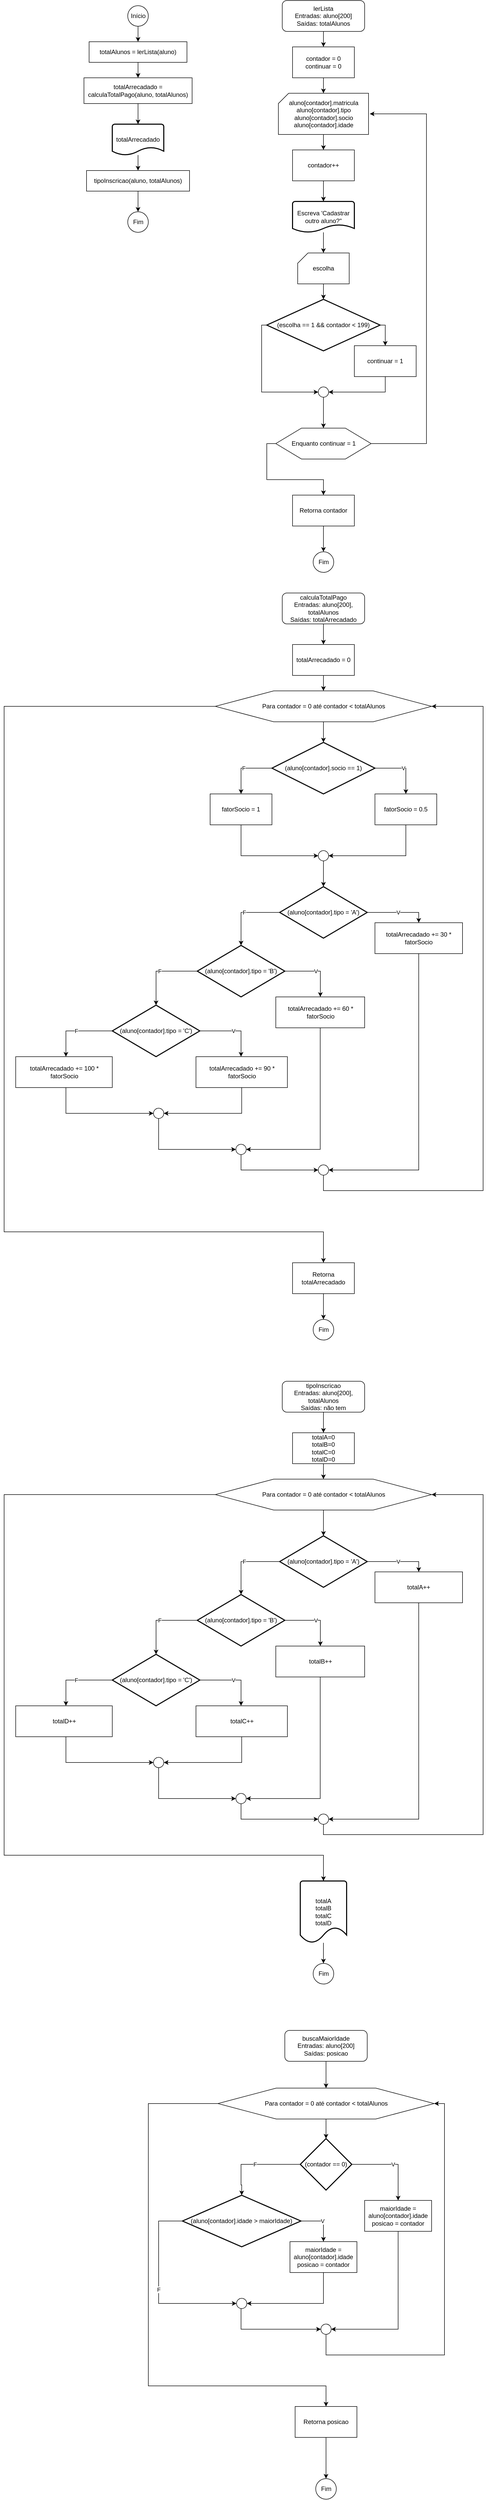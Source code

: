 <mxfile version="18.1.3" type="device"><diagram id="ncb6VckNe37cgTOw7Cs1" name="Página-1"><mxGraphModel dx="1647" dy="863" grid="1" gridSize="10" guides="1" tooltips="1" connect="1" arrows="1" fold="1" page="1" pageScale="1" pageWidth="827" pageHeight="1169" math="0" shadow="0"><root><mxCell id="0"/><mxCell id="1" parent="0"/><mxCell id="vlomusIhHzmOVRRVqOss-3" value="" style="edgeStyle=orthogonalEdgeStyle;rounded=0;orthogonalLoop=1;jettySize=auto;html=1;" parent="1" source="vlomusIhHzmOVRRVqOss-1" target="vlomusIhHzmOVRRVqOss-2" edge="1"><mxGeometry relative="1" as="geometry"/></mxCell><mxCell id="vlomusIhHzmOVRRVqOss-1" value="Início" style="verticalLabelPosition=middle;verticalAlign=middle;html=1;shape=mxgraph.flowchart.on-page_reference;labelPosition=center;align=center;" parent="1" vertex="1"><mxGeometry x="60" y="20" width="40" height="40" as="geometry"/></mxCell><mxCell id="vlomusIhHzmOVRRVqOss-5" value="" style="edgeStyle=orthogonalEdgeStyle;rounded=0;orthogonalLoop=1;jettySize=auto;html=1;" parent="1" source="vlomusIhHzmOVRRVqOss-2" target="vlomusIhHzmOVRRVqOss-4" edge="1"><mxGeometry relative="1" as="geometry"/></mxCell><mxCell id="vlomusIhHzmOVRRVqOss-2" value="totalAlunos = lerLista(aluno)" style="rounded=0;whiteSpace=wrap;html=1;" parent="1" vertex="1"><mxGeometry x="-15" y="90" width="190" height="40" as="geometry"/></mxCell><mxCell id="vlomusIhHzmOVRRVqOss-8" value="" style="edgeStyle=orthogonalEdgeStyle;rounded=0;orthogonalLoop=1;jettySize=auto;html=1;" parent="1" source="vlomusIhHzmOVRRVqOss-4" target="vlomusIhHzmOVRRVqOss-7" edge="1"><mxGeometry relative="1" as="geometry"/></mxCell><mxCell id="vlomusIhHzmOVRRVqOss-4" value="totalArrecadado = calculaTotalPago(aluno, totalAlunos)" style="rounded=0;whiteSpace=wrap;html=1;" parent="1" vertex="1"><mxGeometry x="-25" y="160" width="210" height="50" as="geometry"/></mxCell><mxCell id="vlomusIhHzmOVRRVqOss-12" value="" style="edgeStyle=orthogonalEdgeStyle;rounded=0;orthogonalLoop=1;jettySize=auto;html=1;" parent="1" source="vlomusIhHzmOVRRVqOss-7" target="vlomusIhHzmOVRRVqOss-11" edge="1"><mxGeometry relative="1" as="geometry"/></mxCell><mxCell id="vlomusIhHzmOVRRVqOss-7" value="totalArrecadado" style="strokeWidth=2;html=1;shape=mxgraph.flowchart.document2;whiteSpace=wrap;size=0.25;" parent="1" vertex="1"><mxGeometry x="30" y="250" width="100" height="60" as="geometry"/></mxCell><mxCell id="vlomusIhHzmOVRRVqOss-9" value="Fim" style="verticalLabelPosition=middle;verticalAlign=middle;html=1;shape=mxgraph.flowchart.on-page_reference;labelPosition=center;align=center;" parent="1" vertex="1"><mxGeometry x="60" y="420" width="40" height="40" as="geometry"/></mxCell><mxCell id="vlomusIhHzmOVRRVqOss-13" value="" style="edgeStyle=orthogonalEdgeStyle;rounded=0;orthogonalLoop=1;jettySize=auto;html=1;" parent="1" source="vlomusIhHzmOVRRVqOss-11" target="vlomusIhHzmOVRRVqOss-9" edge="1"><mxGeometry relative="1" as="geometry"/></mxCell><mxCell id="vlomusIhHzmOVRRVqOss-11" value="tipoInscricao(aluno, totalAlunos)" style="rounded=0;whiteSpace=wrap;html=1;" parent="1" vertex="1"><mxGeometry x="-20" y="340" width="200" height="40" as="geometry"/></mxCell><mxCell id="vlomusIhHzmOVRRVqOss-24" value="" style="edgeStyle=orthogonalEdgeStyle;rounded=0;orthogonalLoop=1;jettySize=auto;html=1;" parent="1" source="vlomusIhHzmOVRRVqOss-14" target="vlomusIhHzmOVRRVqOss-23" edge="1"><mxGeometry relative="1" as="geometry"/></mxCell><mxCell id="vlomusIhHzmOVRRVqOss-14" value="lerLista&lt;br&gt;Entradas: aluno[200]&lt;br&gt;Saídas: totalAlunos" style="rounded=1;whiteSpace=wrap;html=1;" parent="1" vertex="1"><mxGeometry x="360" y="10" width="160" height="60" as="geometry"/></mxCell><mxCell id="vlomusIhHzmOVRRVqOss-21" value="" style="edgeStyle=orthogonalEdgeStyle;rounded=0;orthogonalLoop=1;jettySize=auto;html=1;" parent="1" source="vlomusIhHzmOVRRVqOss-15" target="vlomusIhHzmOVRRVqOss-20" edge="1"><mxGeometry relative="1" as="geometry"/></mxCell><mxCell id="vlomusIhHzmOVRRVqOss-15" value="aluno[contador].matricula&lt;br&gt;aluno[contador].tipo&lt;br&gt;aluno[contador].socio&lt;br&gt;aluno[contador].idade" style="verticalLabelPosition=middle;verticalAlign=middle;html=1;shape=card;whiteSpace=wrap;size=20;arcSize=12;labelPosition=center;align=center;" parent="1" vertex="1"><mxGeometry x="352.5" y="190" width="175" height="80" as="geometry"/></mxCell><mxCell id="vlomusIhHzmOVRRVqOss-30" style="edgeStyle=orthogonalEdgeStyle;rounded=0;orthogonalLoop=1;jettySize=auto;html=1;" parent="1" source="vlomusIhHzmOVRRVqOss-16" target="vlomusIhHzmOVRRVqOss-29" edge="1"><mxGeometry relative="1" as="geometry"><Array as="points"><mxPoint x="330" y="870"/><mxPoint x="330" y="940"/><mxPoint x="440" y="940"/></Array></mxGeometry></mxCell><mxCell id="vlomusIhHzmOVRRVqOss-53" style="edgeStyle=orthogonalEdgeStyle;rounded=0;orthogonalLoop=1;jettySize=auto;html=1;" parent="1" source="vlomusIhHzmOVRRVqOss-16" edge="1"><mxGeometry relative="1" as="geometry"><mxPoint x="530" y="230" as="targetPoint"/><Array as="points"><mxPoint x="640" y="870"/><mxPoint x="640" y="230"/></Array></mxGeometry></mxCell><mxCell id="vlomusIhHzmOVRRVqOss-16" value="Enquanto continuar = 1" style="verticalLabelPosition=middle;verticalAlign=middle;html=1;shape=hexagon;perimeter=hexagonPerimeter2;arcSize=6;size=0.27;labelPosition=center;align=center;" parent="1" vertex="1"><mxGeometry x="347.5" y="840" width="185" height="60" as="geometry"/></mxCell><mxCell id="vlomusIhHzmOVRRVqOss-37" value="" style="edgeStyle=orthogonalEdgeStyle;rounded=0;orthogonalLoop=1;jettySize=auto;html=1;" parent="1" source="vlomusIhHzmOVRRVqOss-20" target="vlomusIhHzmOVRRVqOss-35" edge="1"><mxGeometry relative="1" as="geometry"/></mxCell><mxCell id="vlomusIhHzmOVRRVqOss-20" value="contador++" style="rounded=0;whiteSpace=wrap;html=1;" parent="1" vertex="1"><mxGeometry x="380" y="300" width="120" height="60" as="geometry"/></mxCell><mxCell id="vlomusIhHzmOVRRVqOss-25" value="" style="edgeStyle=orthogonalEdgeStyle;rounded=0;orthogonalLoop=1;jettySize=auto;html=1;" parent="1" source="vlomusIhHzmOVRRVqOss-23" target="vlomusIhHzmOVRRVqOss-15" edge="1"><mxGeometry relative="1" as="geometry"/></mxCell><mxCell id="vlomusIhHzmOVRRVqOss-23" value="contador = 0&lt;br&gt;continuar = 0" style="rounded=0;whiteSpace=wrap;html=1;" parent="1" vertex="1"><mxGeometry x="380" y="100" width="120" height="60" as="geometry"/></mxCell><mxCell id="vlomusIhHzmOVRRVqOss-32" value="" style="edgeStyle=orthogonalEdgeStyle;rounded=0;orthogonalLoop=1;jettySize=auto;html=1;" parent="1" source="vlomusIhHzmOVRRVqOss-29" target="vlomusIhHzmOVRRVqOss-31" edge="1"><mxGeometry relative="1" as="geometry"/></mxCell><mxCell id="vlomusIhHzmOVRRVqOss-29" value="Retorna contador" style="rounded=0;whiteSpace=wrap;html=1;" parent="1" vertex="1"><mxGeometry x="380" y="970" width="120" height="60" as="geometry"/></mxCell><mxCell id="vlomusIhHzmOVRRVqOss-31" value="Fim" style="verticalLabelPosition=middle;verticalAlign=middle;html=1;shape=mxgraph.flowchart.on-page_reference;labelPosition=center;align=center;" parent="1" vertex="1"><mxGeometry x="420" y="1080" width="40" height="40" as="geometry"/></mxCell><mxCell id="vlomusIhHzmOVRRVqOss-73" value="" style="edgeStyle=orthogonalEdgeStyle;rounded=0;orthogonalLoop=1;jettySize=auto;html=1;" parent="1" source="vlomusIhHzmOVRRVqOss-33" target="vlomusIhHzmOVRRVqOss-72" edge="1"><mxGeometry relative="1" as="geometry"/></mxCell><mxCell id="vlomusIhHzmOVRRVqOss-33" value="calculaTotalPago&lt;br&gt;Entradas: aluno[200], totalAlunos&lt;br&gt;Saídas: totalArrecadado" style="rounded=1;whiteSpace=wrap;html=1;" parent="1" vertex="1"><mxGeometry x="360" y="1160" width="160" height="60" as="geometry"/></mxCell><mxCell id="vlomusIhHzmOVRRVqOss-56" value="" style="edgeStyle=orthogonalEdgeStyle;rounded=0;orthogonalLoop=1;jettySize=auto;html=1;" parent="1" source="vlomusIhHzmOVRRVqOss-34" target="vlomusIhHzmOVRRVqOss-55" edge="1"><mxGeometry relative="1" as="geometry"/></mxCell><mxCell id="vlomusIhHzmOVRRVqOss-95" style="edgeStyle=orthogonalEdgeStyle;rounded=0;orthogonalLoop=1;jettySize=auto;html=1;" parent="1" source="vlomusIhHzmOVRRVqOss-34" target="vlomusIhHzmOVRRVqOss-92" edge="1"><mxGeometry relative="1" as="geometry"><Array as="points"><mxPoint x="-180" y="1380"/><mxPoint x="-180" y="2400"/><mxPoint x="440" y="2400"/></Array></mxGeometry></mxCell><mxCell id="vlomusIhHzmOVRRVqOss-34" value="Para contador = 0 até contador &amp;lt; totalAlunos" style="verticalLabelPosition=middle;verticalAlign=middle;html=1;shape=hexagon;perimeter=hexagonPerimeter2;arcSize=6;size=0.27;labelPosition=center;align=center;" parent="1" vertex="1"><mxGeometry x="230" y="1350" width="420" height="60" as="geometry"/></mxCell><mxCell id="vlomusIhHzmOVRRVqOss-38" value="" style="edgeStyle=orthogonalEdgeStyle;rounded=0;orthogonalLoop=1;jettySize=auto;html=1;" parent="1" source="vlomusIhHzmOVRRVqOss-35" edge="1"><mxGeometry relative="1" as="geometry"><mxPoint x="440.0" y="500" as="targetPoint"/></mxGeometry></mxCell><mxCell id="vlomusIhHzmOVRRVqOss-35" value="Escreva 'Cadastrar outro aluno?&quot;" style="strokeWidth=2;html=1;shape=mxgraph.flowchart.document2;whiteSpace=wrap;size=0.25;" parent="1" vertex="1"><mxGeometry x="380" y="400" width="120" height="60" as="geometry"/></mxCell><mxCell id="vlomusIhHzmOVRRVqOss-44" value="" style="edgeStyle=orthogonalEdgeStyle;rounded=0;orthogonalLoop=1;jettySize=auto;html=1;" parent="1" source="vlomusIhHzmOVRRVqOss-42" target="vlomusIhHzmOVRRVqOss-43" edge="1"><mxGeometry relative="1" as="geometry"/></mxCell><mxCell id="vlomusIhHzmOVRRVqOss-42" value="escolha" style="verticalLabelPosition=middle;verticalAlign=middle;html=1;shape=card;whiteSpace=wrap;size=20;arcSize=12;labelPosition=center;align=center;" parent="1" vertex="1"><mxGeometry x="390" y="500" width="100" height="60" as="geometry"/></mxCell><mxCell id="vlomusIhHzmOVRRVqOss-46" style="edgeStyle=orthogonalEdgeStyle;rounded=0;orthogonalLoop=1;jettySize=auto;html=1;entryX=0.5;entryY=0;entryDx=0;entryDy=0;" parent="1" source="vlomusIhHzmOVRRVqOss-43" target="vlomusIhHzmOVRRVqOss-45" edge="1"><mxGeometry relative="1" as="geometry"><Array as="points"><mxPoint x="560" y="640"/></Array></mxGeometry></mxCell><mxCell id="vlomusIhHzmOVRRVqOss-50" style="edgeStyle=orthogonalEdgeStyle;rounded=0;orthogonalLoop=1;jettySize=auto;html=1;entryX=0;entryY=0.5;entryDx=0;entryDy=0;entryPerimeter=0;" parent="1" source="vlomusIhHzmOVRRVqOss-43" target="vlomusIhHzmOVRRVqOss-48" edge="1"><mxGeometry relative="1" as="geometry"><Array as="points"><mxPoint x="320" y="640"/><mxPoint x="320" y="770"/></Array></mxGeometry></mxCell><mxCell id="vlomusIhHzmOVRRVqOss-43" value="(escolha == 1 &amp;amp;&amp;amp; contador &amp;lt; 199)" style="strokeWidth=2;html=1;shape=mxgraph.flowchart.decision;whiteSpace=wrap;" parent="1" vertex="1"><mxGeometry x="330" y="590" width="220" height="100" as="geometry"/></mxCell><mxCell id="vlomusIhHzmOVRRVqOss-49" style="edgeStyle=orthogonalEdgeStyle;rounded=0;orthogonalLoop=1;jettySize=auto;html=1;entryX=1;entryY=0.5;entryDx=0;entryDy=0;entryPerimeter=0;" parent="1" source="vlomusIhHzmOVRRVqOss-45" target="vlomusIhHzmOVRRVqOss-48" edge="1"><mxGeometry relative="1" as="geometry"><Array as="points"><mxPoint x="560" y="770"/></Array></mxGeometry></mxCell><mxCell id="vlomusIhHzmOVRRVqOss-45" value="continuar = 1" style="rounded=0;whiteSpace=wrap;html=1;" parent="1" vertex="1"><mxGeometry x="500" y="680" width="120" height="60" as="geometry"/></mxCell><mxCell id="vlomusIhHzmOVRRVqOss-52" value="" style="edgeStyle=orthogonalEdgeStyle;rounded=0;orthogonalLoop=1;jettySize=auto;html=1;entryX=0.5;entryY=0;entryDx=0;entryDy=0;" parent="1" source="vlomusIhHzmOVRRVqOss-48" target="vlomusIhHzmOVRRVqOss-16" edge="1"><mxGeometry relative="1" as="geometry"><mxPoint x="440.0" y="830" as="targetPoint"/><Array as="points"><mxPoint x="440" y="800"/><mxPoint x="440" y="800"/></Array></mxGeometry></mxCell><mxCell id="vlomusIhHzmOVRRVqOss-48" value="" style="verticalLabelPosition=bottom;verticalAlign=top;html=1;shape=mxgraph.flowchart.on-page_reference;" parent="1" vertex="1"><mxGeometry x="430" y="760" width="20" height="20" as="geometry"/></mxCell><mxCell id="vlomusIhHzmOVRRVqOss-58" value="V" style="edgeStyle=orthogonalEdgeStyle;rounded=0;orthogonalLoop=1;jettySize=auto;html=1;" parent="1" source="vlomusIhHzmOVRRVqOss-55" target="vlomusIhHzmOVRRVqOss-57" edge="1"><mxGeometry relative="1" as="geometry"><Array as="points"><mxPoint x="600" y="1500"/></Array></mxGeometry></mxCell><mxCell id="vlomusIhHzmOVRRVqOss-60" value="F" style="edgeStyle=orthogonalEdgeStyle;rounded=0;orthogonalLoop=1;jettySize=auto;html=1;" parent="1" source="vlomusIhHzmOVRRVqOss-55" target="vlomusIhHzmOVRRVqOss-59" edge="1"><mxGeometry relative="1" as="geometry"><Array as="points"><mxPoint x="280" y="1500"/></Array></mxGeometry></mxCell><mxCell id="vlomusIhHzmOVRRVqOss-55" value="(aluno[contador].socio == 1)" style="strokeWidth=2;html=1;shape=mxgraph.flowchart.decision;whiteSpace=wrap;" parent="1" vertex="1"><mxGeometry x="340" y="1450" width="200" height="100" as="geometry"/></mxCell><mxCell id="vlomusIhHzmOVRRVqOss-62" style="edgeStyle=orthogonalEdgeStyle;rounded=0;orthogonalLoop=1;jettySize=auto;html=1;entryX=1;entryY=0.5;entryDx=0;entryDy=0;entryPerimeter=0;" parent="1" source="vlomusIhHzmOVRRVqOss-57" target="vlomusIhHzmOVRRVqOss-61" edge="1"><mxGeometry relative="1" as="geometry"><Array as="points"><mxPoint x="600" y="1670"/></Array></mxGeometry></mxCell><mxCell id="vlomusIhHzmOVRRVqOss-57" value="fatorSocio = 0.5" style="rounded=0;whiteSpace=wrap;html=1;" parent="1" vertex="1"><mxGeometry x="540" y="1550" width="120" height="60" as="geometry"/></mxCell><mxCell id="vlomusIhHzmOVRRVqOss-63" style="edgeStyle=orthogonalEdgeStyle;rounded=0;orthogonalLoop=1;jettySize=auto;html=1;entryX=0;entryY=0.5;entryDx=0;entryDy=0;entryPerimeter=0;" parent="1" source="vlomusIhHzmOVRRVqOss-59" target="vlomusIhHzmOVRRVqOss-61" edge="1"><mxGeometry relative="1" as="geometry"><Array as="points"><mxPoint x="280" y="1670"/></Array></mxGeometry></mxCell><mxCell id="vlomusIhHzmOVRRVqOss-59" value="fatorSocio = 1" style="rounded=0;whiteSpace=wrap;html=1;" parent="1" vertex="1"><mxGeometry x="220" y="1550" width="120" height="60" as="geometry"/></mxCell><mxCell id="vlomusIhHzmOVRRVqOss-65" value="" style="edgeStyle=orthogonalEdgeStyle;rounded=0;orthogonalLoop=1;jettySize=auto;html=1;" parent="1" source="vlomusIhHzmOVRRVqOss-61" target="vlomusIhHzmOVRRVqOss-64" edge="1"><mxGeometry relative="1" as="geometry"/></mxCell><mxCell id="vlomusIhHzmOVRRVqOss-61" value="" style="verticalLabelPosition=bottom;verticalAlign=top;html=1;shape=mxgraph.flowchart.on-page_reference;" parent="1" vertex="1"><mxGeometry x="430" y="1660" width="20" height="20" as="geometry"/></mxCell><mxCell id="vlomusIhHzmOVRRVqOss-67" value="V" style="edgeStyle=orthogonalEdgeStyle;rounded=0;orthogonalLoop=1;jettySize=auto;html=1;entryX=0.5;entryY=0;entryDx=0;entryDy=0;" parent="1" source="vlomusIhHzmOVRRVqOss-64" target="vlomusIhHzmOVRRVqOss-66" edge="1"><mxGeometry relative="1" as="geometry"/></mxCell><mxCell id="vlomusIhHzmOVRRVqOss-70" value="F" style="edgeStyle=orthogonalEdgeStyle;rounded=0;orthogonalLoop=1;jettySize=auto;html=1;entryX=0.5;entryY=0;entryDx=0;entryDy=0;entryPerimeter=0;" parent="1" source="vlomusIhHzmOVRRVqOss-64" target="vlomusIhHzmOVRRVqOss-68" edge="1"><mxGeometry relative="1" as="geometry"><Array as="points"><mxPoint x="280" y="1780"/></Array></mxGeometry></mxCell><mxCell id="vlomusIhHzmOVRRVqOss-64" value="(aluno[contador].tipo = 'A')" style="strokeWidth=2;html=1;shape=mxgraph.flowchart.decision;whiteSpace=wrap;" parent="1" vertex="1"><mxGeometry x="355" y="1730" width="170" height="100" as="geometry"/></mxCell><mxCell id="vlomusIhHzmOVRRVqOss-90" style="edgeStyle=orthogonalEdgeStyle;rounded=0;orthogonalLoop=1;jettySize=auto;html=1;entryX=1;entryY=0.5;entryDx=0;entryDy=0;entryPerimeter=0;" parent="1" source="vlomusIhHzmOVRRVqOss-66" target="vlomusIhHzmOVRRVqOss-88" edge="1"><mxGeometry relative="1" as="geometry"><Array as="points"><mxPoint x="625" y="2280"/></Array></mxGeometry></mxCell><mxCell id="vlomusIhHzmOVRRVqOss-66" value="totalArrecadado += 30 * fatorSocio" style="rounded=0;whiteSpace=wrap;html=1;" parent="1" vertex="1"><mxGeometry x="540" y="1800" width="170" height="60" as="geometry"/></mxCell><mxCell id="vlomusIhHzmOVRRVqOss-71" value="F" style="edgeStyle=orthogonalEdgeStyle;rounded=0;orthogonalLoop=1;jettySize=auto;html=1;" parent="1" source="vlomusIhHzmOVRRVqOss-68" target="vlomusIhHzmOVRRVqOss-69" edge="1"><mxGeometry relative="1" as="geometry"><Array as="points"><mxPoint x="115" y="1894"/></Array></mxGeometry></mxCell><mxCell id="vlomusIhHzmOVRRVqOss-76" value="V" style="edgeStyle=orthogonalEdgeStyle;rounded=0;orthogonalLoop=1;jettySize=auto;html=1;" parent="1" source="vlomusIhHzmOVRRVqOss-68" target="vlomusIhHzmOVRRVqOss-75" edge="1"><mxGeometry relative="1" as="geometry"><Array as="points"><mxPoint x="434" y="1894"/></Array></mxGeometry></mxCell><mxCell id="vlomusIhHzmOVRRVqOss-68" value="(aluno[contador].tipo = 'B')" style="strokeWidth=2;html=1;shape=mxgraph.flowchart.decision;whiteSpace=wrap;" parent="1" vertex="1"><mxGeometry x="195" y="1844" width="170" height="100" as="geometry"/></mxCell><mxCell id="vlomusIhHzmOVRRVqOss-78" value="V" style="edgeStyle=orthogonalEdgeStyle;rounded=0;orthogonalLoop=1;jettySize=auto;html=1;" parent="1" source="vlomusIhHzmOVRRVqOss-69" target="vlomusIhHzmOVRRVqOss-77" edge="1"><mxGeometry relative="1" as="geometry"><Array as="points"><mxPoint x="280" y="2010"/></Array></mxGeometry></mxCell><mxCell id="vlomusIhHzmOVRRVqOss-81" value="F" style="edgeStyle=orthogonalEdgeStyle;rounded=0;orthogonalLoop=1;jettySize=auto;html=1;" parent="1" source="vlomusIhHzmOVRRVqOss-69" target="vlomusIhHzmOVRRVqOss-80" edge="1"><mxGeometry relative="1" as="geometry"><Array as="points"><mxPoint x="-60" y="2010"/></Array></mxGeometry></mxCell><mxCell id="vlomusIhHzmOVRRVqOss-69" value="(aluno[contador].tipo = 'C')" style="strokeWidth=2;html=1;shape=mxgraph.flowchart.decision;whiteSpace=wrap;" parent="1" vertex="1"><mxGeometry x="30" y="1960" width="170" height="100" as="geometry"/></mxCell><mxCell id="vlomusIhHzmOVRRVqOss-74" value="" style="edgeStyle=orthogonalEdgeStyle;rounded=0;orthogonalLoop=1;jettySize=auto;html=1;" parent="1" source="vlomusIhHzmOVRRVqOss-72" target="vlomusIhHzmOVRRVqOss-34" edge="1"><mxGeometry relative="1" as="geometry"/></mxCell><mxCell id="vlomusIhHzmOVRRVqOss-72" value="totalArrecadado = 0" style="rounded=0;whiteSpace=wrap;html=1;" parent="1" vertex="1"><mxGeometry x="380" y="1260" width="120" height="60" as="geometry"/></mxCell><mxCell id="vlomusIhHzmOVRRVqOss-87" style="edgeStyle=orthogonalEdgeStyle;rounded=0;orthogonalLoop=1;jettySize=auto;html=1;entryX=1;entryY=0.5;entryDx=0;entryDy=0;entryPerimeter=0;" parent="1" source="vlomusIhHzmOVRRVqOss-75" target="vlomusIhHzmOVRRVqOss-85" edge="1"><mxGeometry relative="1" as="geometry"><Array as="points"><mxPoint x="434" y="2240"/></Array></mxGeometry></mxCell><mxCell id="vlomusIhHzmOVRRVqOss-75" value="totalArrecadado += 60 * fatorSocio" style="rounded=0;whiteSpace=wrap;html=1;" parent="1" vertex="1"><mxGeometry x="347.5" y="1944" width="172.5" height="60" as="geometry"/></mxCell><mxCell id="vlomusIhHzmOVRRVqOss-84" style="edgeStyle=orthogonalEdgeStyle;rounded=0;orthogonalLoop=1;jettySize=auto;html=1;entryX=1;entryY=0.5;entryDx=0;entryDy=0;entryPerimeter=0;" parent="1" source="vlomusIhHzmOVRRVqOss-77" target="vlomusIhHzmOVRRVqOss-82" edge="1"><mxGeometry relative="1" as="geometry"><Array as="points"><mxPoint x="281" y="2170"/></Array></mxGeometry></mxCell><mxCell id="vlomusIhHzmOVRRVqOss-77" value="totalArrecadado += 90 * fatorSocio" style="rounded=0;whiteSpace=wrap;html=1;" parent="1" vertex="1"><mxGeometry x="192.5" y="2060" width="177.5" height="60" as="geometry"/></mxCell><mxCell id="vlomusIhHzmOVRRVqOss-83" style="edgeStyle=orthogonalEdgeStyle;rounded=0;orthogonalLoop=1;jettySize=auto;html=1;entryX=0;entryY=0.5;entryDx=0;entryDy=0;entryPerimeter=0;" parent="1" source="vlomusIhHzmOVRRVqOss-80" target="vlomusIhHzmOVRRVqOss-82" edge="1"><mxGeometry relative="1" as="geometry"><Array as="points"><mxPoint x="-60" y="2170"/></Array></mxGeometry></mxCell><mxCell id="vlomusIhHzmOVRRVqOss-80" value="totalArrecadado += 100 * fatorSocio" style="rounded=0;whiteSpace=wrap;html=1;" parent="1" vertex="1"><mxGeometry x="-157.5" y="2060" width="187.5" height="60" as="geometry"/></mxCell><mxCell id="vlomusIhHzmOVRRVqOss-86" style="edgeStyle=orthogonalEdgeStyle;rounded=0;orthogonalLoop=1;jettySize=auto;html=1;entryX=0;entryY=0.5;entryDx=0;entryDy=0;entryPerimeter=0;" parent="1" source="vlomusIhHzmOVRRVqOss-82" target="vlomusIhHzmOVRRVqOss-85" edge="1"><mxGeometry relative="1" as="geometry"><Array as="points"><mxPoint x="120" y="2240"/></Array></mxGeometry></mxCell><mxCell id="vlomusIhHzmOVRRVqOss-82" value="" style="verticalLabelPosition=bottom;verticalAlign=top;html=1;shape=mxgraph.flowchart.on-page_reference;" parent="1" vertex="1"><mxGeometry x="110" y="2160" width="20" height="20" as="geometry"/></mxCell><mxCell id="vlomusIhHzmOVRRVqOss-89" style="edgeStyle=orthogonalEdgeStyle;rounded=0;orthogonalLoop=1;jettySize=auto;html=1;entryX=0;entryY=0.5;entryDx=0;entryDy=0;entryPerimeter=0;" parent="1" source="vlomusIhHzmOVRRVqOss-85" target="vlomusIhHzmOVRRVqOss-88" edge="1"><mxGeometry relative="1" as="geometry"><Array as="points"><mxPoint x="280" y="2280"/></Array></mxGeometry></mxCell><mxCell id="vlomusIhHzmOVRRVqOss-85" value="" style="verticalLabelPosition=bottom;verticalAlign=top;html=1;shape=mxgraph.flowchart.on-page_reference;" parent="1" vertex="1"><mxGeometry x="270" y="2230" width="20" height="20" as="geometry"/></mxCell><mxCell id="vlomusIhHzmOVRRVqOss-91" style="edgeStyle=orthogonalEdgeStyle;rounded=0;orthogonalLoop=1;jettySize=auto;html=1;entryX=1;entryY=0.5;entryDx=0;entryDy=0;" parent="1" source="vlomusIhHzmOVRRVqOss-88" target="vlomusIhHzmOVRRVqOss-34" edge="1"><mxGeometry relative="1" as="geometry"><Array as="points"><mxPoint x="440" y="2320"/><mxPoint x="750" y="2320"/><mxPoint x="750" y="1380"/></Array></mxGeometry></mxCell><mxCell id="vlomusIhHzmOVRRVqOss-88" value="" style="verticalLabelPosition=bottom;verticalAlign=top;html=1;shape=mxgraph.flowchart.on-page_reference;" parent="1" vertex="1"><mxGeometry x="430" y="2270" width="20" height="20" as="geometry"/></mxCell><mxCell id="vlomusIhHzmOVRRVqOss-94" value="" style="edgeStyle=orthogonalEdgeStyle;rounded=0;orthogonalLoop=1;jettySize=auto;html=1;" parent="1" source="vlomusIhHzmOVRRVqOss-92" target="vlomusIhHzmOVRRVqOss-93" edge="1"><mxGeometry relative="1" as="geometry"/></mxCell><mxCell id="vlomusIhHzmOVRRVqOss-92" value="Retorna totalArrecadado" style="rounded=0;whiteSpace=wrap;html=1;" parent="1" vertex="1"><mxGeometry x="380" y="2460" width="120" height="60" as="geometry"/></mxCell><mxCell id="vlomusIhHzmOVRRVqOss-93" value="Fim" style="verticalLabelPosition=middle;verticalAlign=middle;html=1;shape=mxgraph.flowchart.on-page_reference;labelPosition=center;align=center;" parent="1" vertex="1"><mxGeometry x="420" y="2570" width="40" height="40" as="geometry"/></mxCell><mxCell id="vlomusIhHzmOVRRVqOss-96" value="" style="edgeStyle=orthogonalEdgeStyle;rounded=0;orthogonalLoop=1;jettySize=auto;html=1;" parent="1" source="vlomusIhHzmOVRRVqOss-97" target="vlomusIhHzmOVRRVqOss-122" edge="1"><mxGeometry relative="1" as="geometry"/></mxCell><mxCell id="vlomusIhHzmOVRRVqOss-97" value="tipoInscricao&lt;br&gt;Entradas: aluno[200], totalAlunos&lt;br&gt;Saídas: não tem" style="rounded=1;whiteSpace=wrap;html=1;" parent="1" vertex="1"><mxGeometry x="360.01" y="2690" width="160" height="60" as="geometry"/></mxCell><mxCell id="vlomusIhHzmOVRRVqOss-99" style="edgeStyle=orthogonalEdgeStyle;rounded=0;orthogonalLoop=1;jettySize=auto;html=1;" parent="1" source="vlomusIhHzmOVRRVqOss-100" edge="1"><mxGeometry relative="1" as="geometry"><Array as="points"><mxPoint x="-180" y="2910"/><mxPoint x="-180" y="3610"/><mxPoint x="440" y="3610"/></Array><mxPoint x="440.027" y="3660" as="targetPoint"/></mxGeometry></mxCell><mxCell id="vlomusIhHzmOVRRVqOss-138" style="edgeStyle=orthogonalEdgeStyle;rounded=0;orthogonalLoop=1;jettySize=auto;html=1;" parent="1" source="vlomusIhHzmOVRRVqOss-100" target="vlomusIhHzmOVRRVqOss-112" edge="1"><mxGeometry relative="1" as="geometry"/></mxCell><mxCell id="vlomusIhHzmOVRRVqOss-100" value="Para contador = 0 até contador &amp;lt; totalAlunos" style="verticalLabelPosition=middle;verticalAlign=middle;html=1;shape=hexagon;perimeter=hexagonPerimeter2;arcSize=6;size=0.27;labelPosition=center;align=center;" parent="1" vertex="1"><mxGeometry x="230.01" y="2880" width="420" height="60" as="geometry"/></mxCell><mxCell id="vlomusIhHzmOVRRVqOss-110" value="V" style="edgeStyle=orthogonalEdgeStyle;rounded=0;orthogonalLoop=1;jettySize=auto;html=1;entryX=0.5;entryY=0;entryDx=0;entryDy=0;" parent="1" source="vlomusIhHzmOVRRVqOss-112" target="vlomusIhHzmOVRRVqOss-114" edge="1"><mxGeometry relative="1" as="geometry"/></mxCell><mxCell id="vlomusIhHzmOVRRVqOss-111" value="F" style="edgeStyle=orthogonalEdgeStyle;rounded=0;orthogonalLoop=1;jettySize=auto;html=1;entryX=0.5;entryY=0;entryDx=0;entryDy=0;entryPerimeter=0;" parent="1" source="vlomusIhHzmOVRRVqOss-112" target="vlomusIhHzmOVRRVqOss-117" edge="1"><mxGeometry relative="1" as="geometry"><Array as="points"><mxPoint x="280" y="3040"/></Array></mxGeometry></mxCell><mxCell id="vlomusIhHzmOVRRVqOss-112" value="(aluno[contador].tipo = 'A')" style="strokeWidth=2;html=1;shape=mxgraph.flowchart.decision;whiteSpace=wrap;" parent="1" vertex="1"><mxGeometry x="355" y="2990" width="170" height="100" as="geometry"/></mxCell><mxCell id="vlomusIhHzmOVRRVqOss-113" style="edgeStyle=orthogonalEdgeStyle;rounded=0;orthogonalLoop=1;jettySize=auto;html=1;entryX=1;entryY=0.5;entryDx=0;entryDy=0;entryPerimeter=0;" parent="1" source="vlomusIhHzmOVRRVqOss-114" target="vlomusIhHzmOVRRVqOss-134" edge="1"><mxGeometry relative="1" as="geometry"><Array as="points"><mxPoint x="625" y="3540"/></Array></mxGeometry></mxCell><mxCell id="vlomusIhHzmOVRRVqOss-114" value="totalA++" style="rounded=0;whiteSpace=wrap;html=1;" parent="1" vertex="1"><mxGeometry x="540" y="3060" width="170" height="60" as="geometry"/></mxCell><mxCell id="vlomusIhHzmOVRRVqOss-115" value="F" style="edgeStyle=orthogonalEdgeStyle;rounded=0;orthogonalLoop=1;jettySize=auto;html=1;" parent="1" source="vlomusIhHzmOVRRVqOss-117" target="vlomusIhHzmOVRRVqOss-120" edge="1"><mxGeometry relative="1" as="geometry"><Array as="points"><mxPoint x="115" y="3154"/></Array></mxGeometry></mxCell><mxCell id="vlomusIhHzmOVRRVqOss-116" value="V" style="edgeStyle=orthogonalEdgeStyle;rounded=0;orthogonalLoop=1;jettySize=auto;html=1;" parent="1" source="vlomusIhHzmOVRRVqOss-117" target="vlomusIhHzmOVRRVqOss-124" edge="1"><mxGeometry relative="1" as="geometry"><Array as="points"><mxPoint x="434" y="3154"/></Array></mxGeometry></mxCell><mxCell id="vlomusIhHzmOVRRVqOss-117" value="(aluno[contador].tipo = 'B')" style="strokeWidth=2;html=1;shape=mxgraph.flowchart.decision;whiteSpace=wrap;" parent="1" vertex="1"><mxGeometry x="195" y="3104" width="170" height="100" as="geometry"/></mxCell><mxCell id="vlomusIhHzmOVRRVqOss-118" value="V" style="edgeStyle=orthogonalEdgeStyle;rounded=0;orthogonalLoop=1;jettySize=auto;html=1;" parent="1" source="vlomusIhHzmOVRRVqOss-120" target="vlomusIhHzmOVRRVqOss-126" edge="1"><mxGeometry relative="1" as="geometry"><Array as="points"><mxPoint x="280" y="3270"/></Array></mxGeometry></mxCell><mxCell id="vlomusIhHzmOVRRVqOss-119" value="F" style="edgeStyle=orthogonalEdgeStyle;rounded=0;orthogonalLoop=1;jettySize=auto;html=1;" parent="1" source="vlomusIhHzmOVRRVqOss-120" target="vlomusIhHzmOVRRVqOss-128" edge="1"><mxGeometry relative="1" as="geometry"><Array as="points"><mxPoint x="-60.0" y="3270"/></Array></mxGeometry></mxCell><mxCell id="vlomusIhHzmOVRRVqOss-120" value="(aluno[contador].tipo = 'C')" style="strokeWidth=2;html=1;shape=mxgraph.flowchart.decision;whiteSpace=wrap;" parent="1" vertex="1"><mxGeometry x="30" y="3220" width="170" height="100" as="geometry"/></mxCell><mxCell id="vlomusIhHzmOVRRVqOss-121" value="" style="edgeStyle=orthogonalEdgeStyle;rounded=0;orthogonalLoop=1;jettySize=auto;html=1;" parent="1" source="vlomusIhHzmOVRRVqOss-122" target="vlomusIhHzmOVRRVqOss-100" edge="1"><mxGeometry relative="1" as="geometry"/></mxCell><mxCell id="vlomusIhHzmOVRRVqOss-122" value="totalA=0&lt;br&gt;totalB=0&lt;br&gt;totalC=0&lt;br&gt;totalD=0" style="rounded=0;whiteSpace=wrap;html=1;" parent="1" vertex="1"><mxGeometry x="380.01" y="2790" width="120" height="60" as="geometry"/></mxCell><mxCell id="vlomusIhHzmOVRRVqOss-123" style="edgeStyle=orthogonalEdgeStyle;rounded=0;orthogonalLoop=1;jettySize=auto;html=1;entryX=1;entryY=0.5;entryDx=0;entryDy=0;entryPerimeter=0;" parent="1" source="vlomusIhHzmOVRRVqOss-124" target="vlomusIhHzmOVRRVqOss-132" edge="1"><mxGeometry relative="1" as="geometry"><Array as="points"><mxPoint x="434" y="3500"/></Array></mxGeometry></mxCell><mxCell id="vlomusIhHzmOVRRVqOss-124" value="totalB++" style="rounded=0;whiteSpace=wrap;html=1;" parent="1" vertex="1"><mxGeometry x="347.5" y="3204" width="172.5" height="60" as="geometry"/></mxCell><mxCell id="vlomusIhHzmOVRRVqOss-125" style="edgeStyle=orthogonalEdgeStyle;rounded=0;orthogonalLoop=1;jettySize=auto;html=1;entryX=1;entryY=0.5;entryDx=0;entryDy=0;entryPerimeter=0;" parent="1" source="vlomusIhHzmOVRRVqOss-126" target="vlomusIhHzmOVRRVqOss-130" edge="1"><mxGeometry relative="1" as="geometry"><Array as="points"><mxPoint x="281" y="3430"/></Array></mxGeometry></mxCell><mxCell id="vlomusIhHzmOVRRVqOss-126" value="totalC++" style="rounded=0;whiteSpace=wrap;html=1;" parent="1" vertex="1"><mxGeometry x="192.5" y="3320" width="177.5" height="60" as="geometry"/></mxCell><mxCell id="vlomusIhHzmOVRRVqOss-127" style="edgeStyle=orthogonalEdgeStyle;rounded=0;orthogonalLoop=1;jettySize=auto;html=1;entryX=0;entryY=0.5;entryDx=0;entryDy=0;entryPerimeter=0;" parent="1" source="vlomusIhHzmOVRRVqOss-128" target="vlomusIhHzmOVRRVqOss-130" edge="1"><mxGeometry relative="1" as="geometry"><Array as="points"><mxPoint x="-60.0" y="3430"/></Array></mxGeometry></mxCell><mxCell id="vlomusIhHzmOVRRVqOss-128" value="totalD++" style="rounded=0;whiteSpace=wrap;html=1;" parent="1" vertex="1"><mxGeometry x="-157.5" y="3320" width="187.5" height="60" as="geometry"/></mxCell><mxCell id="vlomusIhHzmOVRRVqOss-129" style="edgeStyle=orthogonalEdgeStyle;rounded=0;orthogonalLoop=1;jettySize=auto;html=1;entryX=0;entryY=0.5;entryDx=0;entryDy=0;entryPerimeter=0;" parent="1" source="vlomusIhHzmOVRRVqOss-130" target="vlomusIhHzmOVRRVqOss-132" edge="1"><mxGeometry relative="1" as="geometry"><Array as="points"><mxPoint x="120" y="3500"/></Array></mxGeometry></mxCell><mxCell id="vlomusIhHzmOVRRVqOss-130" value="" style="verticalLabelPosition=bottom;verticalAlign=top;html=1;shape=mxgraph.flowchart.on-page_reference;" parent="1" vertex="1"><mxGeometry x="110" y="3420" width="20" height="20" as="geometry"/></mxCell><mxCell id="vlomusIhHzmOVRRVqOss-131" style="edgeStyle=orthogonalEdgeStyle;rounded=0;orthogonalLoop=1;jettySize=auto;html=1;entryX=0;entryY=0.5;entryDx=0;entryDy=0;entryPerimeter=0;" parent="1" source="vlomusIhHzmOVRRVqOss-132" target="vlomusIhHzmOVRRVqOss-134" edge="1"><mxGeometry relative="1" as="geometry"><Array as="points"><mxPoint x="280" y="3540"/></Array></mxGeometry></mxCell><mxCell id="vlomusIhHzmOVRRVqOss-132" value="" style="verticalLabelPosition=bottom;verticalAlign=top;html=1;shape=mxgraph.flowchart.on-page_reference;" parent="1" vertex="1"><mxGeometry x="270" y="3490" width="20" height="20" as="geometry"/></mxCell><mxCell id="vlomusIhHzmOVRRVqOss-133" style="edgeStyle=orthogonalEdgeStyle;rounded=0;orthogonalLoop=1;jettySize=auto;html=1;entryX=1;entryY=0.5;entryDx=0;entryDy=0;" parent="1" source="vlomusIhHzmOVRRVqOss-134" target="vlomusIhHzmOVRRVqOss-100" edge="1"><mxGeometry relative="1" as="geometry"><Array as="points"><mxPoint x="440" y="3570"/><mxPoint x="750" y="3570"/><mxPoint x="750" y="2910"/></Array></mxGeometry></mxCell><mxCell id="vlomusIhHzmOVRRVqOss-134" value="" style="verticalLabelPosition=bottom;verticalAlign=top;html=1;shape=mxgraph.flowchart.on-page_reference;" parent="1" vertex="1"><mxGeometry x="430" y="3530" width="20" height="20" as="geometry"/></mxCell><mxCell id="vlomusIhHzmOVRRVqOss-141" value="" style="edgeStyle=orthogonalEdgeStyle;rounded=0;orthogonalLoop=1;jettySize=auto;html=1;" parent="1" source="vlomusIhHzmOVRRVqOss-139" target="vlomusIhHzmOVRRVqOss-140" edge="1"><mxGeometry relative="1" as="geometry"/></mxCell><mxCell id="vlomusIhHzmOVRRVqOss-139" value="totalA&lt;br&gt;totalB&lt;br&gt;totalC&lt;br&gt;totalD" style="strokeWidth=2;html=1;shape=mxgraph.flowchart.document2;whiteSpace=wrap;size=0.25;" parent="1" vertex="1"><mxGeometry x="395.01" y="3660" width="89.99" height="120" as="geometry"/></mxCell><mxCell id="vlomusIhHzmOVRRVqOss-140" value="Fim" style="verticalLabelPosition=middle;verticalAlign=middle;html=1;shape=mxgraph.flowchart.on-page_reference;labelPosition=center;align=center;" parent="1" vertex="1"><mxGeometry x="420" y="3820" width="40" height="40" as="geometry"/></mxCell><mxCell id="TyvhsaT2EhbBNU7IwxxF-3" value="" style="edgeStyle=orthogonalEdgeStyle;rounded=0;orthogonalLoop=1;jettySize=auto;html=1;" edge="1" parent="1" source="TyvhsaT2EhbBNU7IwxxF-1" target="TyvhsaT2EhbBNU7IwxxF-2"><mxGeometry relative="1" as="geometry"/></mxCell><mxCell id="TyvhsaT2EhbBNU7IwxxF-1" value="buscaMaiorIdade&lt;br&gt;Entradas: aluno[200]&lt;br&gt;Saídas: posicao" style="rounded=1;whiteSpace=wrap;html=1;" vertex="1" parent="1"><mxGeometry x="365" y="3950" width="160" height="60" as="geometry"/></mxCell><mxCell id="TyvhsaT2EhbBNU7IwxxF-9" value="" style="edgeStyle=orthogonalEdgeStyle;rounded=0;orthogonalLoop=1;jettySize=auto;html=1;" edge="1" parent="1" source="TyvhsaT2EhbBNU7IwxxF-2" target="TyvhsaT2EhbBNU7IwxxF-4"><mxGeometry relative="1" as="geometry"/></mxCell><mxCell id="TyvhsaT2EhbBNU7IwxxF-23" style="edgeStyle=orthogonalEdgeStyle;rounded=0;orthogonalLoop=1;jettySize=auto;html=1;" edge="1" parent="1" source="TyvhsaT2EhbBNU7IwxxF-2" target="TyvhsaT2EhbBNU7IwxxF-22"><mxGeometry relative="1" as="geometry"><Array as="points"><mxPoint x="100" y="4092"/><mxPoint x="100" y="4640"/><mxPoint x="445" y="4640"/></Array></mxGeometry></mxCell><mxCell id="TyvhsaT2EhbBNU7IwxxF-2" value="Para contador = 0 até contador &amp;lt; totalAlunos" style="verticalLabelPosition=middle;verticalAlign=middle;html=1;shape=hexagon;perimeter=hexagonPerimeter2;arcSize=6;size=0.27;labelPosition=center;align=center;" vertex="1" parent="1"><mxGeometry x="235" y="4062" width="420" height="60" as="geometry"/></mxCell><mxCell id="TyvhsaT2EhbBNU7IwxxF-8" value="V" style="edgeStyle=orthogonalEdgeStyle;rounded=0;orthogonalLoop=1;jettySize=auto;html=1;" edge="1" parent="1" source="TyvhsaT2EhbBNU7IwxxF-4" target="TyvhsaT2EhbBNU7IwxxF-7"><mxGeometry relative="1" as="geometry"/></mxCell><mxCell id="TyvhsaT2EhbBNU7IwxxF-11" value="F" style="edgeStyle=orthogonalEdgeStyle;rounded=0;orthogonalLoop=1;jettySize=auto;html=1;entryX=0.5;entryY=0;entryDx=0;entryDy=0;entryPerimeter=0;" edge="1" parent="1" source="TyvhsaT2EhbBNU7IwxxF-4" target="TyvhsaT2EhbBNU7IwxxF-10"><mxGeometry relative="1" as="geometry"><Array as="points"><mxPoint x="280" y="4210"/><mxPoint x="280" y="4250"/><mxPoint x="281" y="4250"/></Array></mxGeometry></mxCell><mxCell id="TyvhsaT2EhbBNU7IwxxF-4" value="(contador == 0)" style="strokeWidth=2;html=1;shape=mxgraph.flowchart.decision;whiteSpace=wrap;" vertex="1" parent="1"><mxGeometry x="395.01" y="4160" width="100" height="100" as="geometry"/></mxCell><mxCell id="TyvhsaT2EhbBNU7IwxxF-19" style="edgeStyle=orthogonalEdgeStyle;rounded=0;orthogonalLoop=1;jettySize=auto;html=1;entryX=1;entryY=0.5;entryDx=0;entryDy=0;entryPerimeter=0;" edge="1" parent="1" source="TyvhsaT2EhbBNU7IwxxF-7" target="TyvhsaT2EhbBNU7IwxxF-17"><mxGeometry relative="1" as="geometry"><Array as="points"><mxPoint x="585" y="4530"/></Array></mxGeometry></mxCell><mxCell id="TyvhsaT2EhbBNU7IwxxF-7" value="maiorIdade = aluno[contador].idade&lt;br&gt;posicao = contador" style="rounded=0;whiteSpace=wrap;html=1;" vertex="1" parent="1"><mxGeometry x="520" y="4280" width="130" height="60" as="geometry"/></mxCell><mxCell id="TyvhsaT2EhbBNU7IwxxF-13" value="V" style="edgeStyle=orthogonalEdgeStyle;rounded=0;orthogonalLoop=1;jettySize=auto;html=1;" edge="1" parent="1" source="TyvhsaT2EhbBNU7IwxxF-10" target="TyvhsaT2EhbBNU7IwxxF-12"><mxGeometry relative="1" as="geometry"><Array as="points"><mxPoint x="440" y="4320"/></Array></mxGeometry></mxCell><mxCell id="TyvhsaT2EhbBNU7IwxxF-16" value="F" style="edgeStyle=orthogonalEdgeStyle;rounded=0;orthogonalLoop=1;jettySize=auto;html=1;entryX=0;entryY=0.5;entryDx=0;entryDy=0;entryPerimeter=0;" edge="1" parent="1" source="TyvhsaT2EhbBNU7IwxxF-10" target="TyvhsaT2EhbBNU7IwxxF-14"><mxGeometry relative="1" as="geometry"><Array as="points"><mxPoint x="120" y="4320"/><mxPoint x="120" y="4480"/></Array></mxGeometry></mxCell><mxCell id="TyvhsaT2EhbBNU7IwxxF-10" value="(aluno[contador].idade &amp;gt; maiorIdade)" style="strokeWidth=2;html=1;shape=mxgraph.flowchart.decision;whiteSpace=wrap;" vertex="1" parent="1"><mxGeometry x="166.25" y="4270" width="230" height="100" as="geometry"/></mxCell><mxCell id="TyvhsaT2EhbBNU7IwxxF-15" style="edgeStyle=orthogonalEdgeStyle;rounded=0;orthogonalLoop=1;jettySize=auto;html=1;entryX=1;entryY=0.5;entryDx=0;entryDy=0;entryPerimeter=0;" edge="1" parent="1" source="TyvhsaT2EhbBNU7IwxxF-12" target="TyvhsaT2EhbBNU7IwxxF-14"><mxGeometry relative="1" as="geometry"><Array as="points"><mxPoint x="440" y="4480"/></Array></mxGeometry></mxCell><mxCell id="TyvhsaT2EhbBNU7IwxxF-12" value="maiorIdade = aluno[contador].idade&lt;br&gt;posicao = contador" style="rounded=0;whiteSpace=wrap;html=1;" vertex="1" parent="1"><mxGeometry x="375.01" y="4360" width="130" height="60" as="geometry"/></mxCell><mxCell id="TyvhsaT2EhbBNU7IwxxF-18" style="edgeStyle=orthogonalEdgeStyle;rounded=0;orthogonalLoop=1;jettySize=auto;html=1;entryX=0;entryY=0.5;entryDx=0;entryDy=0;entryPerimeter=0;" edge="1" parent="1" source="TyvhsaT2EhbBNU7IwxxF-14" target="TyvhsaT2EhbBNU7IwxxF-17"><mxGeometry relative="1" as="geometry"><Array as="points"><mxPoint x="280" y="4530"/></Array></mxGeometry></mxCell><mxCell id="TyvhsaT2EhbBNU7IwxxF-14" value="" style="verticalLabelPosition=bottom;verticalAlign=top;html=1;shape=mxgraph.flowchart.on-page_reference;" vertex="1" parent="1"><mxGeometry x="271.25" y="4470" width="20" height="20" as="geometry"/></mxCell><mxCell id="TyvhsaT2EhbBNU7IwxxF-20" style="edgeStyle=orthogonalEdgeStyle;rounded=0;orthogonalLoop=1;jettySize=auto;html=1;entryX=1;entryY=0.5;entryDx=0;entryDy=0;" edge="1" parent="1" source="TyvhsaT2EhbBNU7IwxxF-17" target="TyvhsaT2EhbBNU7IwxxF-2"><mxGeometry relative="1" as="geometry"><Array as="points"><mxPoint x="445" y="4580"/><mxPoint x="675" y="4580"/><mxPoint x="675" y="4092"/></Array></mxGeometry></mxCell><mxCell id="TyvhsaT2EhbBNU7IwxxF-17" value="" style="verticalLabelPosition=bottom;verticalAlign=top;html=1;shape=mxgraph.flowchart.on-page_reference;" vertex="1" parent="1"><mxGeometry x="435" y="4520" width="20" height="20" as="geometry"/></mxCell><mxCell id="TyvhsaT2EhbBNU7IwxxF-21" value="Fim" style="verticalLabelPosition=middle;verticalAlign=middle;html=1;shape=mxgraph.flowchart.on-page_reference;labelPosition=center;align=center;" vertex="1" parent="1"><mxGeometry x="425.01" y="4820" width="40" height="40" as="geometry"/></mxCell><mxCell id="TyvhsaT2EhbBNU7IwxxF-24" value="" style="edgeStyle=orthogonalEdgeStyle;rounded=0;orthogonalLoop=1;jettySize=auto;html=1;" edge="1" parent="1" source="TyvhsaT2EhbBNU7IwxxF-22" target="TyvhsaT2EhbBNU7IwxxF-21"><mxGeometry relative="1" as="geometry"/></mxCell><mxCell id="TyvhsaT2EhbBNU7IwxxF-22" value="Retorna posicao" style="rounded=0;whiteSpace=wrap;html=1;" vertex="1" parent="1"><mxGeometry x="385" y="4680" width="120" height="60" as="geometry"/></mxCell></root></mxGraphModel></diagram></mxfile>